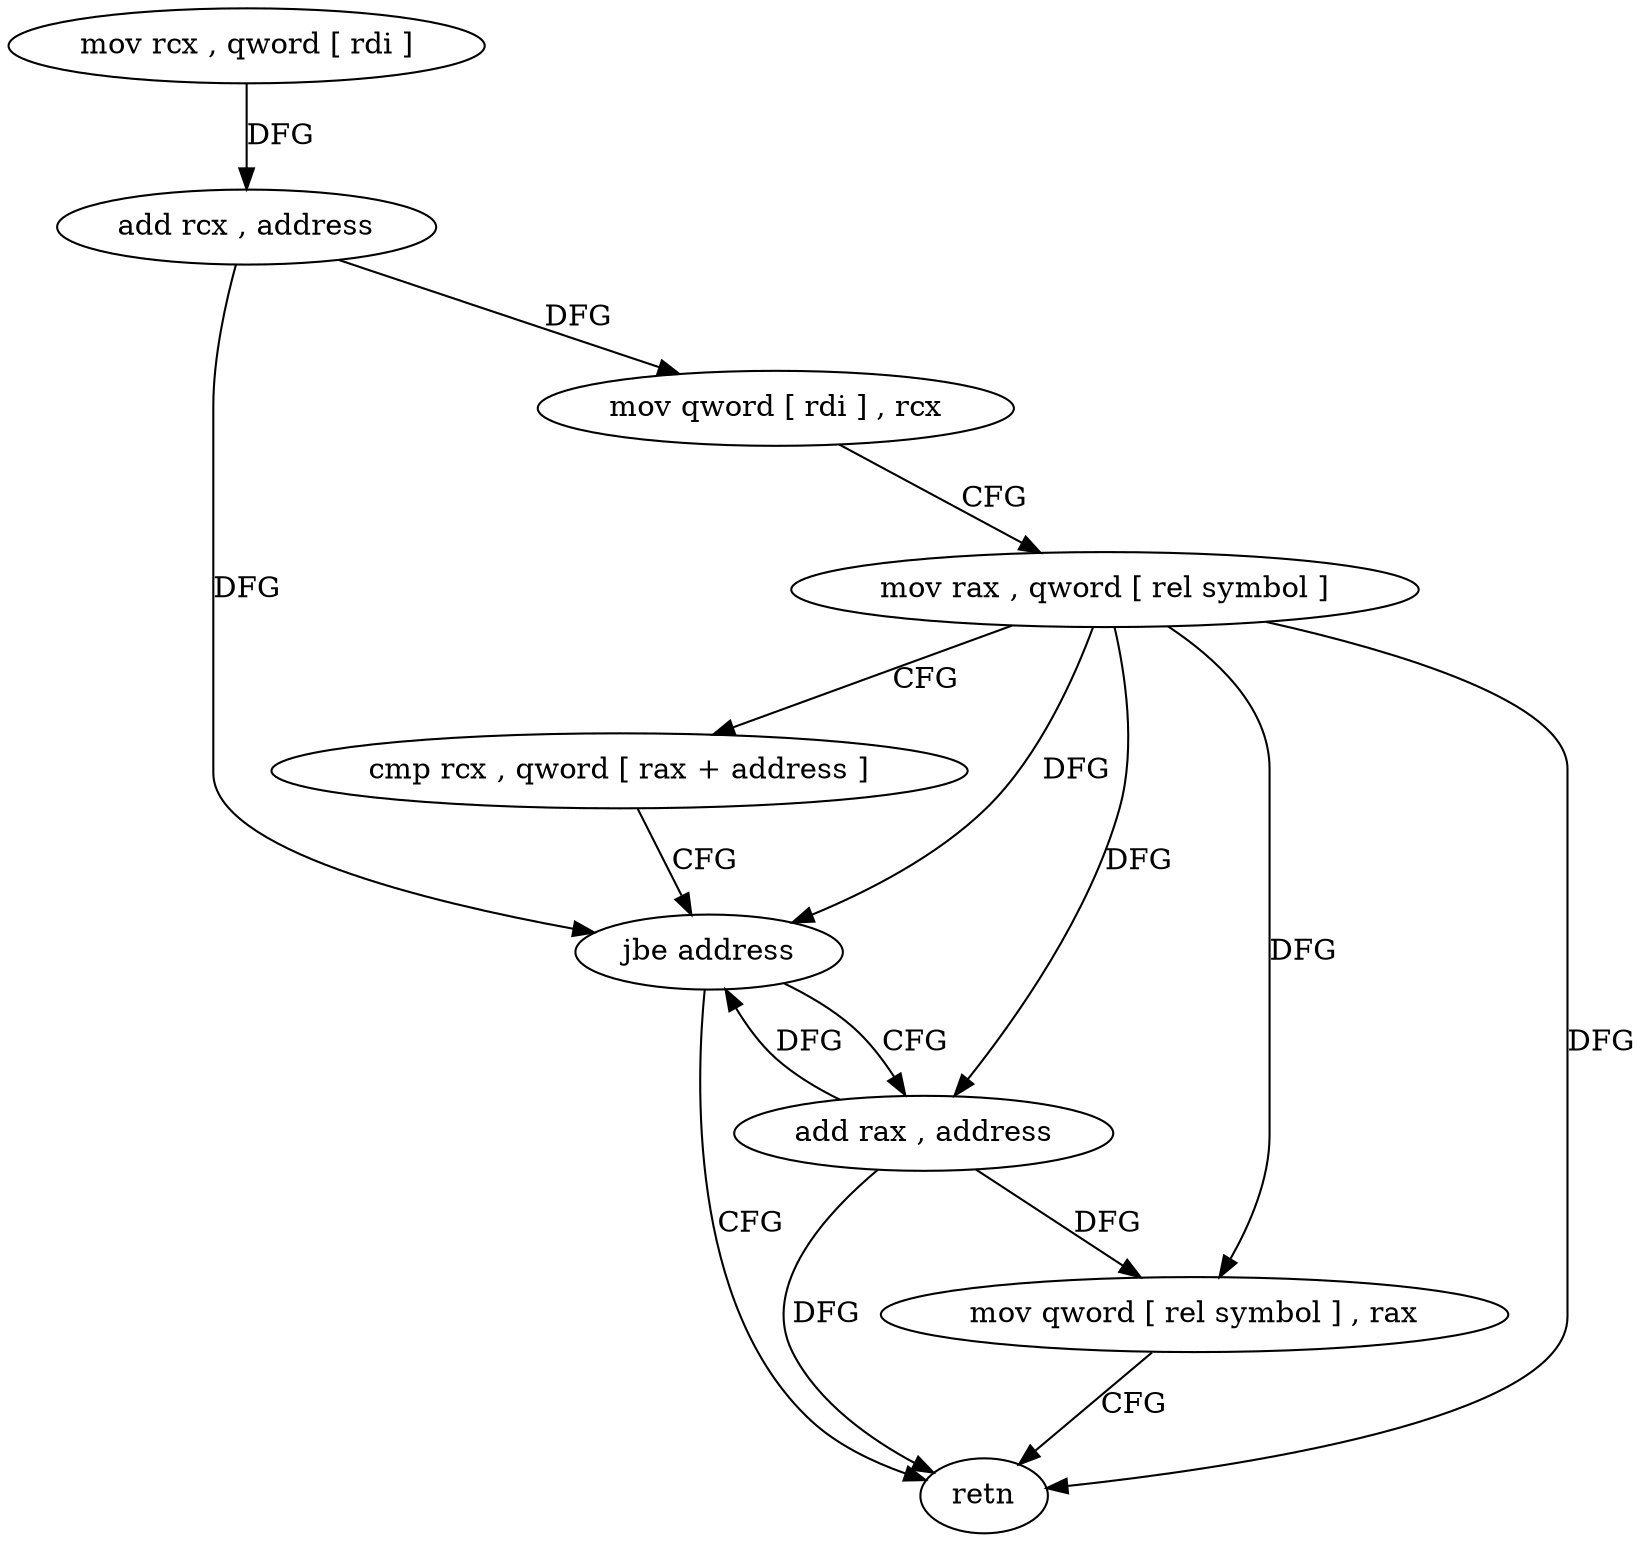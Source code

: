 digraph "func" {
"4203872" [label = "mov rcx , qword [ rdi ]" ]
"4203875" [label = "add rcx , address" ]
"4203879" [label = "mov qword [ rdi ] , rcx" ]
"4203882" [label = "mov rax , qword [ rel symbol ]" ]
"4203889" [label = "cmp rcx , qword [ rax + address ]" ]
"4203893" [label = "jbe address" ]
"4203906" [label = "retn" ]
"4203895" [label = "add rax , address" ]
"4203899" [label = "mov qword [ rel symbol ] , rax" ]
"4203872" -> "4203875" [ label = "DFG" ]
"4203875" -> "4203879" [ label = "DFG" ]
"4203875" -> "4203893" [ label = "DFG" ]
"4203879" -> "4203882" [ label = "CFG" ]
"4203882" -> "4203889" [ label = "CFG" ]
"4203882" -> "4203893" [ label = "DFG" ]
"4203882" -> "4203906" [ label = "DFG" ]
"4203882" -> "4203895" [ label = "DFG" ]
"4203882" -> "4203899" [ label = "DFG" ]
"4203889" -> "4203893" [ label = "CFG" ]
"4203893" -> "4203906" [ label = "CFG" ]
"4203893" -> "4203895" [ label = "CFG" ]
"4203895" -> "4203899" [ label = "DFG" ]
"4203895" -> "4203893" [ label = "DFG" ]
"4203895" -> "4203906" [ label = "DFG" ]
"4203899" -> "4203906" [ label = "CFG" ]
}
